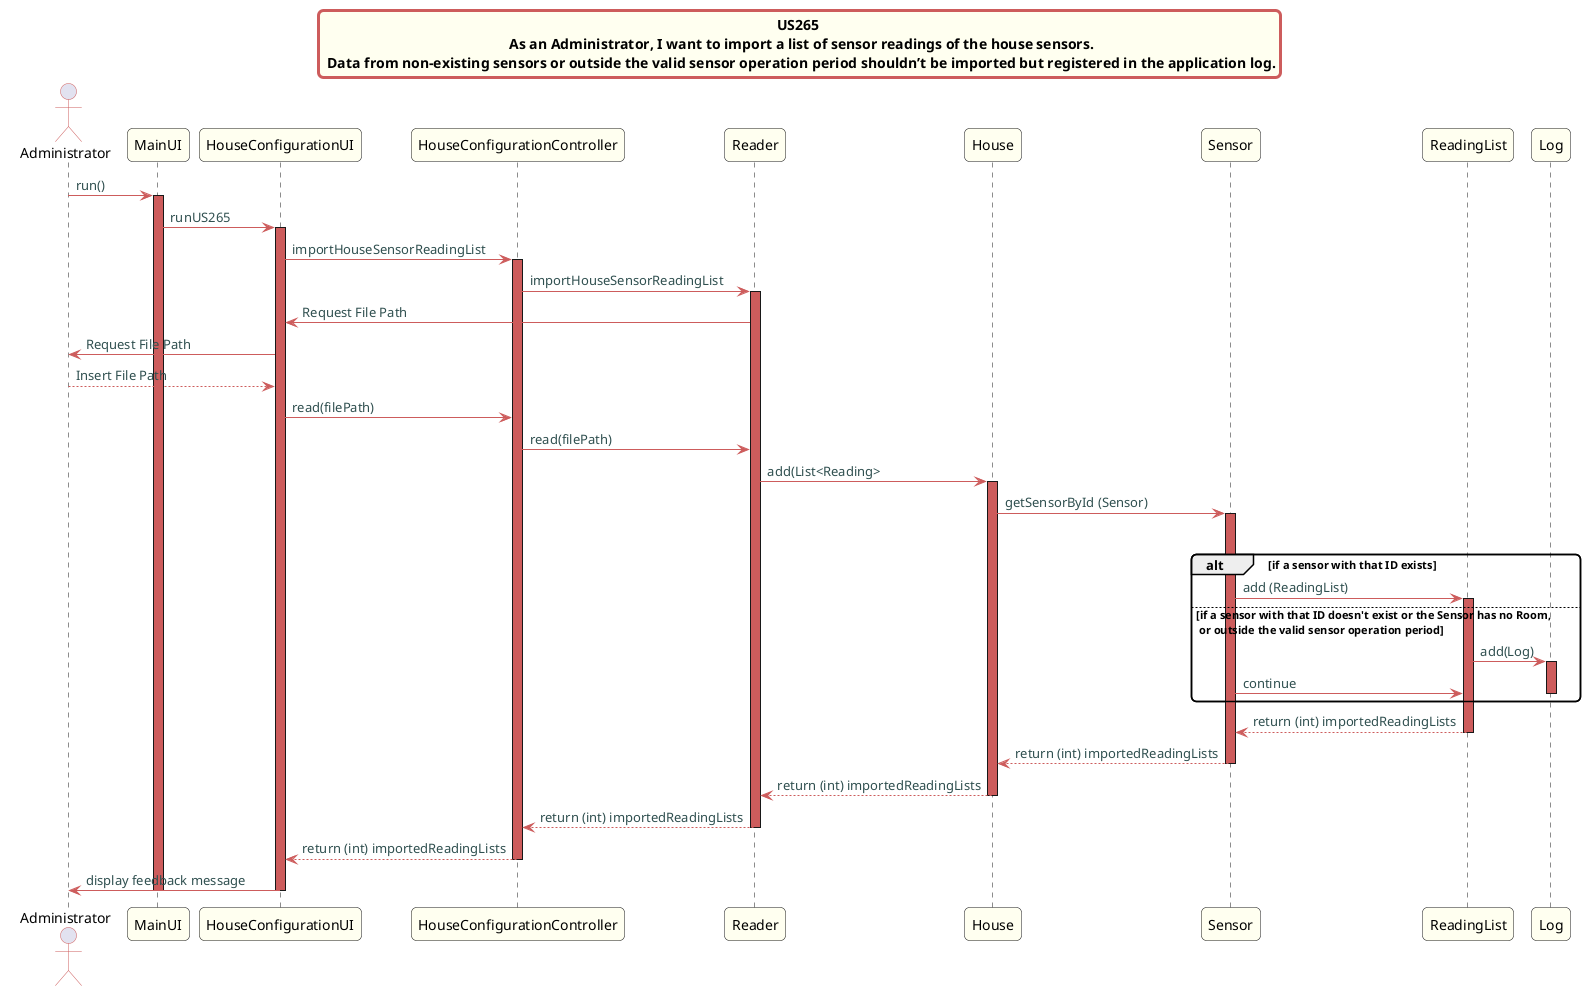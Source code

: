 @startuml

skinparam titleBorderRoundCorner 10
skinparam titleBorderThickness 3
skinparam titleBorderColor indianred
skinparam titleBackgroundColor ivory
skinparam FontName quicksand

skinparam actor {
  BorderColor indianred
  }

skinparam sequence {
  LifeLineBackgroundColor indianred
  ParticipantBackgroundColor ivory
}

skinparam roundcorner 10

skinparam component {
  arrowThickness 1
  ArrowFontName Verdana
  ArrowColor indianred
  ArrowFontColor darkslategrey
}

title US265 \n  As an Administrator, I want to import a list of sensor readings of the house sensors. \n Data from non-existing sensors or outside the valid sensor operation period shouldn’t be imported but registered in the application log.


actor Administrator
Administrator -> MainUI:run()
activate MainUI
MainUI -> HouseConfigurationUI: runUS265
activate HouseConfigurationUI
HouseConfigurationUI -> "HouseConfigurationController": importHouseSensorReadingList
activate HouseConfigurationController
HouseConfigurationController -> "Reader": importHouseSensorReadingList
activate Reader
Reader -> HouseConfigurationUI: Request File Path
HouseConfigurationUI -> Administrator: Request File Path
Administrator --> HouseConfigurationUI: Insert File Path
HouseConfigurationUI -> HouseConfigurationController: read(filePath)
HouseConfigurationController -> "Reader": read(filePath)
"Reader" -> "House": add(List<Reading>
activate House
"House" -> "Sensor": getSensorById (Sensor)
activate Sensor
loop
alt if a sensor with that ID exists
"Sensor" -> "ReadingList": add (ReadingList)
activate ReadingList
else if a sensor with that ID doesn't exist or the Sensor has no Room, \n or outside the valid sensor operation period
"ReadingList" -> "Log": add(Log)
activate Log
"Sensor" -> "ReadingList": continue
deactivate Log
end
"ReadingList" --> "Sensor": return (int) importedReadingLists
deactivate ReadingList
"Sensor" --> "House": return (int) importedReadingLists
deactivate Sensor
"House" --> "Reader": return (int) importedReadingLists
deactivate House
"Reader" --> "HouseConfigurationController": return (int) importedReadingLists
deactivate Reader
HouseConfigurationController --> HouseConfigurationUI: return (int) importedReadingLists
deactivate HouseConfigurationController
HouseConfigurationUI -> Administrator: display feedback message
deactivate HouseConfigurationUI
deactivate MainUI
@enduml
